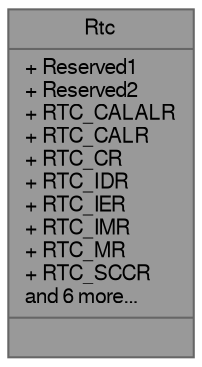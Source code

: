 digraph "Rtc"
{
 // LATEX_PDF_SIZE
  bgcolor="transparent";
  edge [fontname=FreeSans,fontsize=10,labelfontname=FreeSans,labelfontsize=10];
  node [fontname=FreeSans,fontsize=10,shape=box,height=0.2,width=0.4];
  Node1 [shape=record,label="{Rtc\n|+ Reserved1\l+ Reserved2\l+ RTC_CALALR\l+ RTC_CALR\l+ RTC_CR\l+ RTC_IDR\l+ RTC_IER\l+ RTC_IMR\l+ RTC_MR\l+ RTC_SCCR\land 6 more...\l|}",height=0.2,width=0.4,color="gray40", fillcolor="grey60", style="filled", fontcolor="black",tooltip="Rtc hardware registers."];
}
